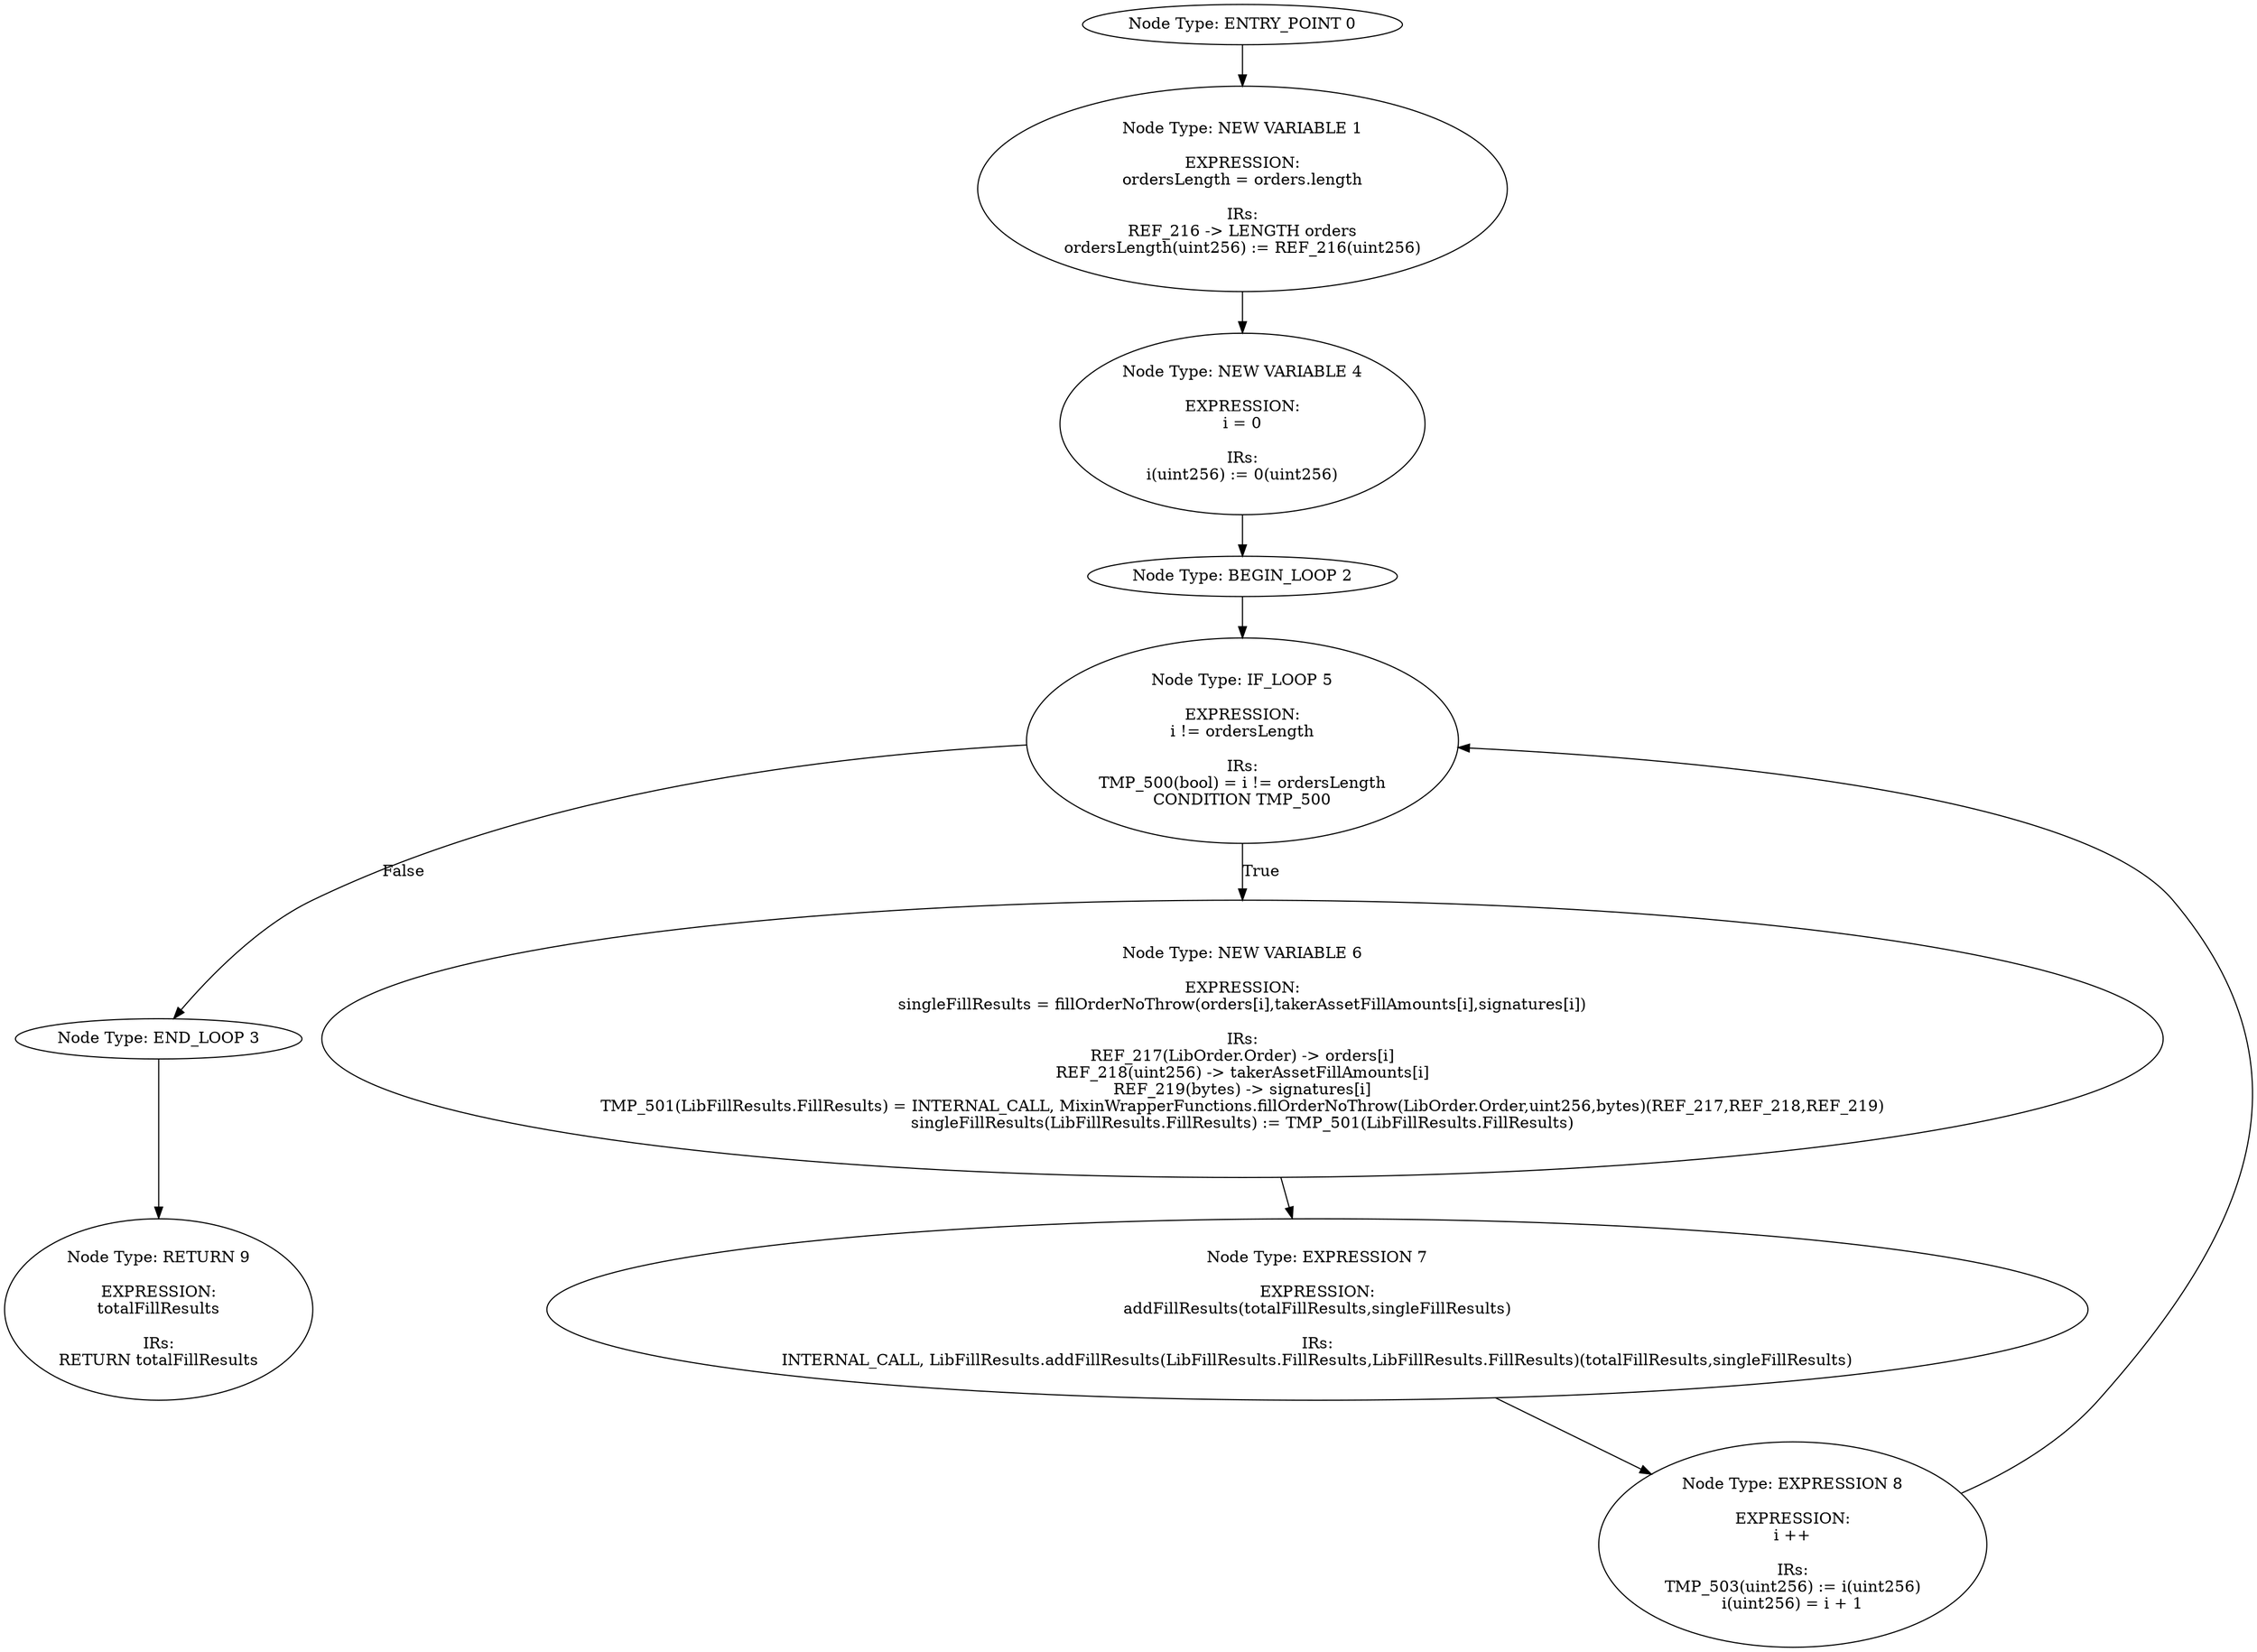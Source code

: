 digraph{
0[label="Node Type: ENTRY_POINT 0
"];
0->1;
1[label="Node Type: NEW VARIABLE 1

EXPRESSION:
ordersLength = orders.length

IRs:
REF_216 -> LENGTH orders
ordersLength(uint256) := REF_216(uint256)"];
1->4;
2[label="Node Type: BEGIN_LOOP 2
"];
2->5;
3[label="Node Type: END_LOOP 3
"];
3->9;
4[label="Node Type: NEW VARIABLE 4

EXPRESSION:
i = 0

IRs:
i(uint256) := 0(uint256)"];
4->2;
5[label="Node Type: IF_LOOP 5

EXPRESSION:
i != ordersLength

IRs:
TMP_500(bool) = i != ordersLength
CONDITION TMP_500"];
5->6[label="True"];
5->3[label="False"];
6[label="Node Type: NEW VARIABLE 6

EXPRESSION:
singleFillResults = fillOrderNoThrow(orders[i],takerAssetFillAmounts[i],signatures[i])

IRs:
REF_217(LibOrder.Order) -> orders[i]
REF_218(uint256) -> takerAssetFillAmounts[i]
REF_219(bytes) -> signatures[i]
TMP_501(LibFillResults.FillResults) = INTERNAL_CALL, MixinWrapperFunctions.fillOrderNoThrow(LibOrder.Order,uint256,bytes)(REF_217,REF_218,REF_219)
singleFillResults(LibFillResults.FillResults) := TMP_501(LibFillResults.FillResults)"];
6->7;
7[label="Node Type: EXPRESSION 7

EXPRESSION:
addFillResults(totalFillResults,singleFillResults)

IRs:
INTERNAL_CALL, LibFillResults.addFillResults(LibFillResults.FillResults,LibFillResults.FillResults)(totalFillResults,singleFillResults)"];
7->8;
8[label="Node Type: EXPRESSION 8

EXPRESSION:
i ++

IRs:
TMP_503(uint256) := i(uint256)
i(uint256) = i + 1"];
8->5;
9[label="Node Type: RETURN 9

EXPRESSION:
totalFillResults

IRs:
RETURN totalFillResults"];
}
